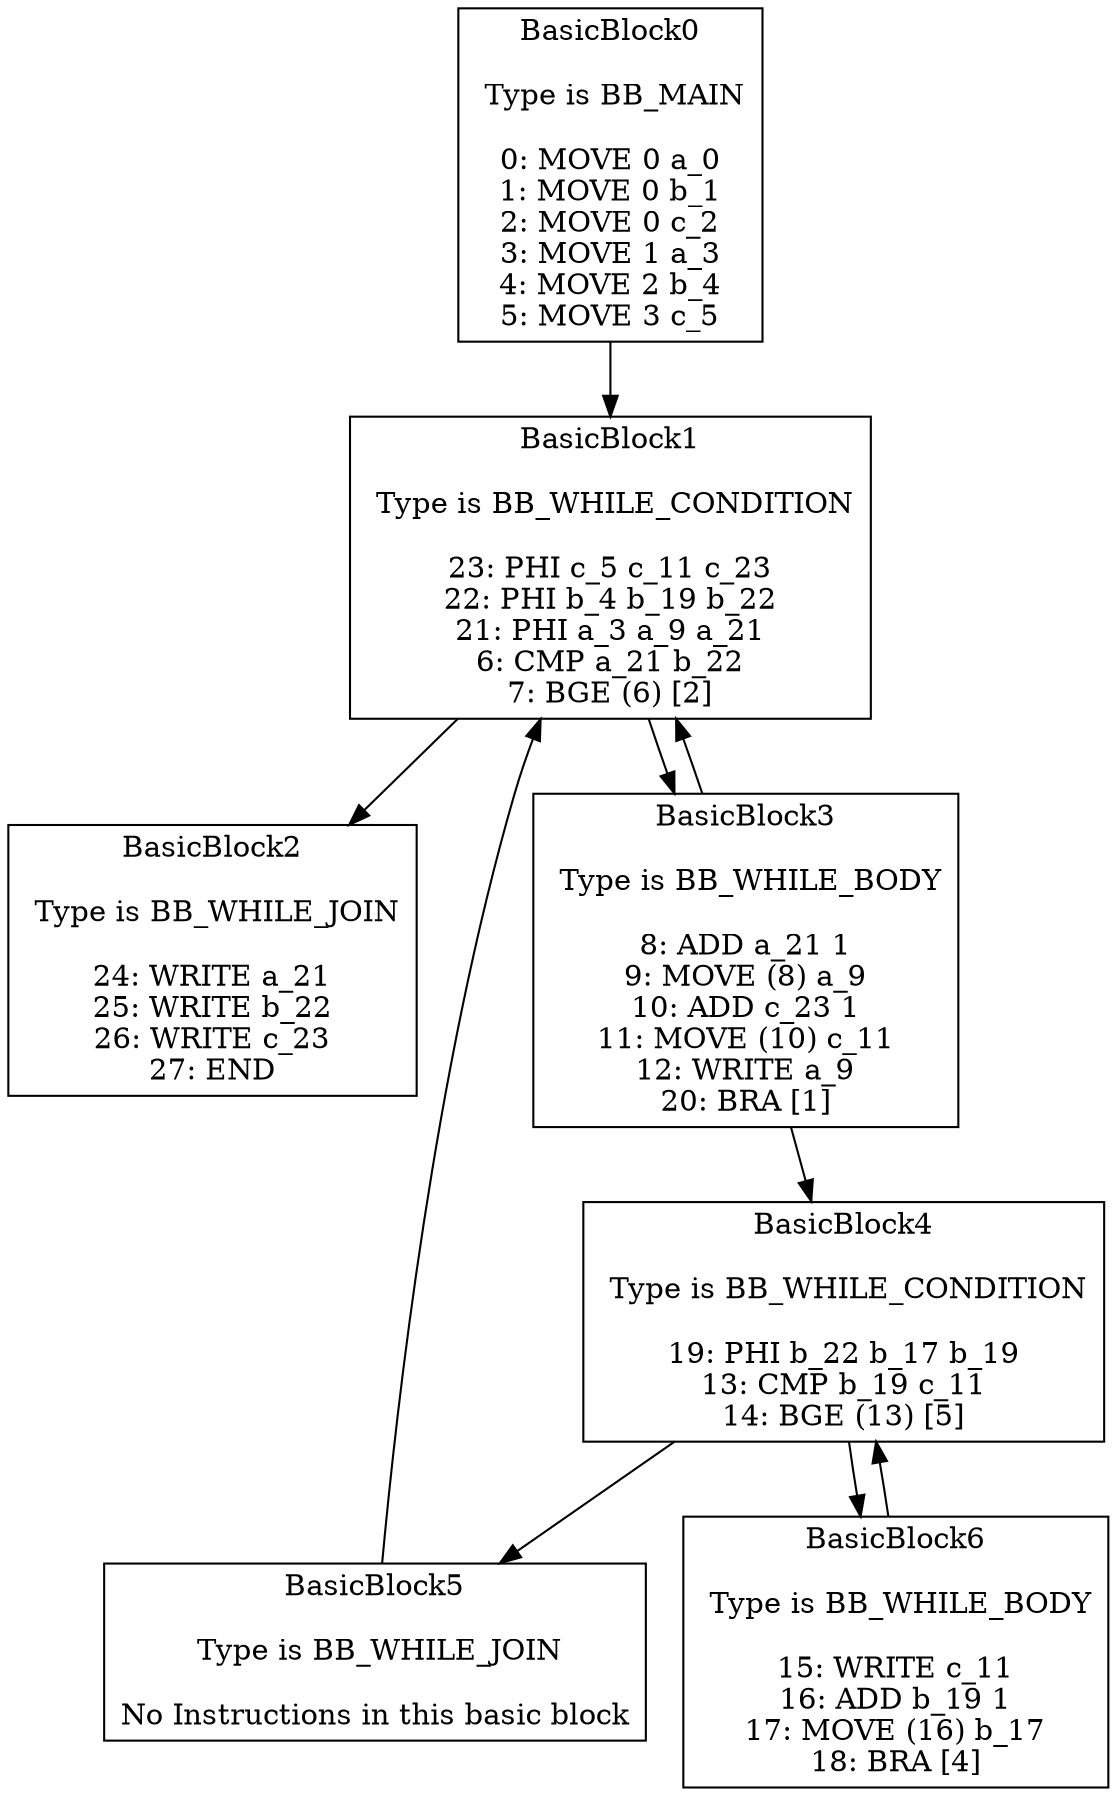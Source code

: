 digraph{
BasicBlock0 -> BasicBlock1
BasicBlock1 -> BasicBlock2
BasicBlock1 -> BasicBlock3
BasicBlock3 -> BasicBlock1
BasicBlock3 -> BasicBlock4
BasicBlock4 -> BasicBlock5
BasicBlock4 -> BasicBlock6
BasicBlock5 -> BasicBlock1
BasicBlock6 -> BasicBlock4
BasicBlock0[shape="box", label="BasicBlock0

 Type is BB_MAIN

0: MOVE 0 a_0
1: MOVE 0 b_1
2: MOVE 0 c_2
3: MOVE 1 a_3
4: MOVE 2 b_4
5: MOVE 3 c_5
"]
BasicBlock1[shape="box", label="BasicBlock1

 Type is BB_WHILE_CONDITION

23: PHI c_5 c_11 c_23
22: PHI b_4 b_19 b_22
21: PHI a_3 a_9 a_21
6: CMP a_21 b_22
7: BGE (6) [2]
"]
BasicBlock2[shape="box", label="BasicBlock2

 Type is BB_WHILE_JOIN

24: WRITE a_21
25: WRITE b_22
26: WRITE c_23
27: END
"]
BasicBlock3[shape="box", label="BasicBlock3

 Type is BB_WHILE_BODY

8: ADD a_21 1
9: MOVE (8) a_9
10: ADD c_23 1
11: MOVE (10) c_11
12: WRITE a_9
20: BRA [1]
"]
BasicBlock4[shape="box", label="BasicBlock4

 Type is BB_WHILE_CONDITION

19: PHI b_22 b_17 b_19
13: CMP b_19 c_11
14: BGE (13) [5]
"]
BasicBlock5[shape="box", label="BasicBlock5

 Type is BB_WHILE_JOIN

No Instructions in this basic block
"]
BasicBlock6[shape="box", label="BasicBlock6

 Type is BB_WHILE_BODY

15: WRITE c_11
16: ADD b_19 1
17: MOVE (16) b_17
18: BRA [4]
"]
}
